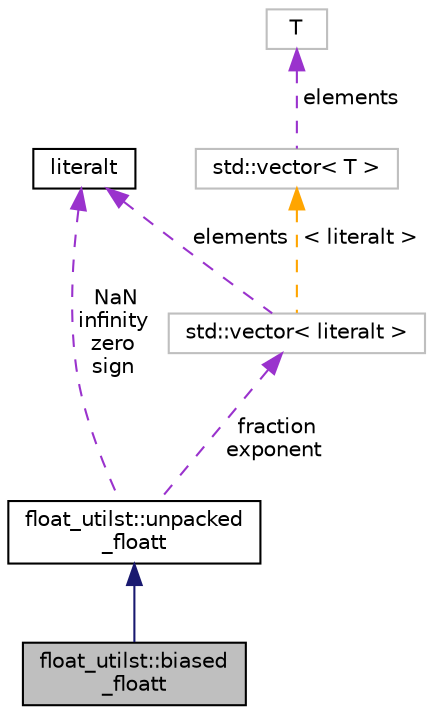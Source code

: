 digraph "float_utilst::biased_floatt"
{
 // LATEX_PDF_SIZE
  bgcolor="transparent";
  edge [fontname="Helvetica",fontsize="10",labelfontname="Helvetica",labelfontsize="10"];
  node [fontname="Helvetica",fontsize="10",shape=record];
  Node1 [label="float_utilst::biased\l_floatt",height=0.2,width=0.4,color="black", fillcolor="grey75", style="filled", fontcolor="black",tooltip=" "];
  Node2 -> Node1 [dir="back",color="midnightblue",fontsize="10",style="solid",fontname="Helvetica"];
  Node2 [label="float_utilst::unpacked\l_floatt",height=0.2,width=0.4,color="black",URL="$structfloat__utilst_1_1unpacked__floatt.html",tooltip=" "];
  Node3 -> Node2 [dir="back",color="darkorchid3",fontsize="10",style="dashed",label=" fraction\nexponent" ,fontname="Helvetica"];
  Node3 [label="std::vector\< literalt \>",height=0.2,width=0.4,color="grey75",tooltip=" "];
  Node4 -> Node3 [dir="back",color="darkorchid3",fontsize="10",style="dashed",label=" elements" ,fontname="Helvetica"];
  Node4 [label="literalt",height=0.2,width=0.4,color="black",URL="$classliteralt.html",tooltip=" "];
  Node5 -> Node3 [dir="back",color="orange",fontsize="10",style="dashed",label=" \< literalt \>" ,fontname="Helvetica"];
  Node5 [label="std::vector\< T \>",height=0.2,width=0.4,color="grey75",tooltip="STL class."];
  Node6 -> Node5 [dir="back",color="darkorchid3",fontsize="10",style="dashed",label=" elements" ,fontname="Helvetica"];
  Node6 [label="T",height=0.2,width=0.4,color="grey75",tooltip=" "];
  Node4 -> Node2 [dir="back",color="darkorchid3",fontsize="10",style="dashed",label=" NaN\ninfinity\nzero\nsign" ,fontname="Helvetica"];
}
